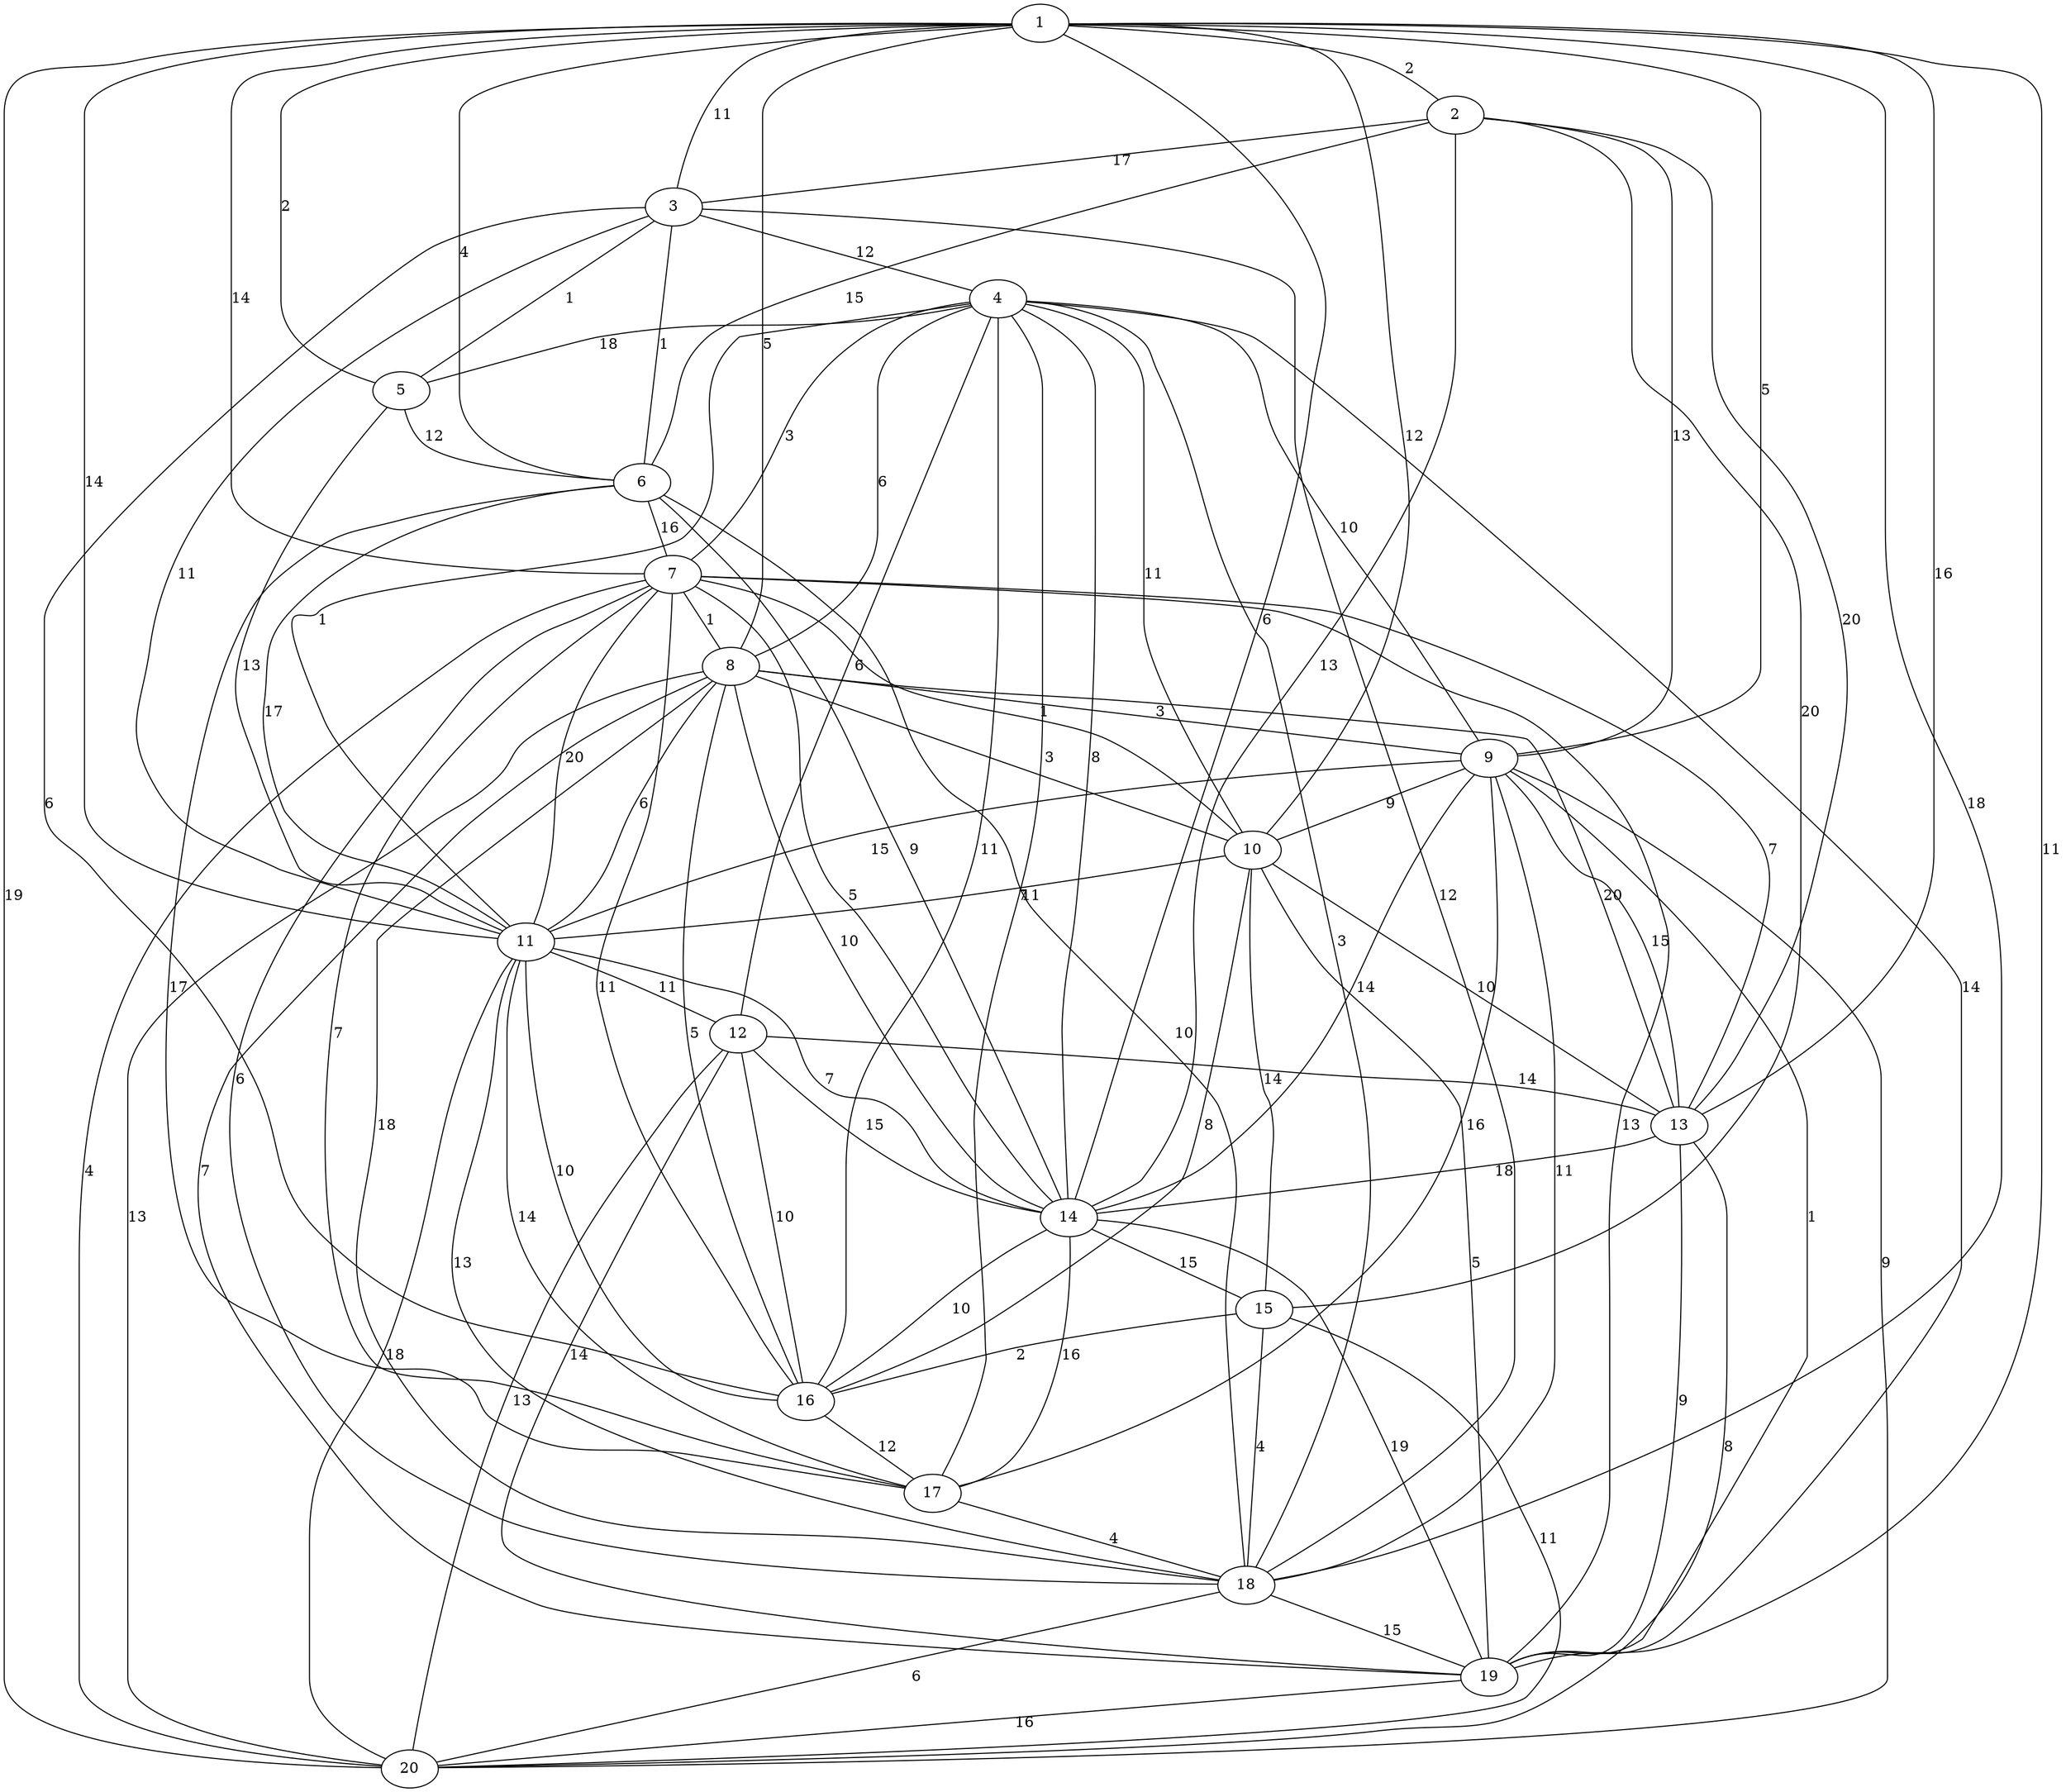 graph G {
 1 -- 18 [label="18"];
 1 -- 13 [label="16"];
 1 -- 5 [label="2"];
 1 -- 10 [label="12"];
 1 -- 19 [label="11"];
 1 -- 14 [label="6"];
 1 -- 6 [label="4"];
 1 -- 20 [label="19"];
 1 -- 7 [label="14"];
 1 -- 3 [label="11"];
 1 -- 8 [label="5"];
 1 -- 11 [label="14"];
 1 -- 9 [label="5"];
 1 -- 2 [label="2"];
 2 -- 9 [label="13"];
 2 -- 6 [label="15"];
 2 -- 13 [label="20"];
 2 -- 15 [label="20"];
 2 -- 14 [label="13"];
 2 -- 3 [label="17"];
 3 -- 18 [label="12"];
 3 -- 16 [label="6"];
 3 -- 11 [label="11"];
 3 -- 6 [label="1"];
 3 -- 5 [label="1"];
 3 -- 4 [label="12"];
 4 -- 18 [label="3"];
 4 -- 14 [label="8"];
 4 -- 10 [label="11"];
 4 -- 9 [label="10"];
 4 -- 7 [label="3"];
 4 -- 17 [label="11"];
 4 -- 19 [label="14"];
 4 -- 12 [label="6"];
 4 -- 11 [label="1"];
 4 -- 16 [label="11"];
 4 -- 8 [label="6"];
 4 -- 5 [label="18"];
 5 -- 11 [label="13"];
 5 -- 6 [label="12"];
 6 -- 18 [label="10"];
 6 -- 11 [label="17"];
 6 -- 14 [label="9"];
 6 -- 17 [label="17"];
 6 -- 7 [label="16"];
 7 -- 11 [label="20"];
 7 -- 16 [label="11"];
 7 -- 20 [label="4"];
 7 -- 19 [label="13"];
 7 -- 13 [label="7"];
 7 -- 17 [label="7"];
 7 -- 14 [label="5"];
 7 -- 10 [label="1"];
 7 -- 18 [label="6"];
 7 -- 8 [label="1"];
 8 -- 19 [label="7"];
 8 -- 18 [label="18"];
 8 -- 16 [label="5"];
 8 -- 14 [label="10"];
 8 -- 11 [label="6"];
 8 -- 13 [label="20"];
 8 -- 20 [label="13"];
 8 -- 10 [label="3"];
 8 -- 9 [label="3"];
 9 -- 20 [label="9"];
 9 -- 19 [label="1"];
 9 -- 18 [label="11"];
 9 -- 13 [label="15"];
 9 -- 11 [label="15"];
 9 -- 14 [label="14"];
 9 -- 17 [label="16"];
 9 -- 10 [label="9"];
 10 -- 19 [label="5"];
 10 -- 13 [label="10"];
 10 -- 16 [label="8"];
 10 -- 15 [label="14"];
 10 -- 11 [label="7"];
 11 -- 17 [label="14"];
 11 -- 14 [label="7"];
 11 -- 18 [label="13"];
 11 -- 20 [label="18"];
 11 -- 16 [label="10"];
 11 -- 12 [label="11"];
 12 -- 19 [label="14"];
 12 -- 16 [label="10"];
 12 -- 14 [label="15"];
 12 -- 20 [label="13"];
 12 -- 13 [label="14"];
 13 -- 20 [label="8"];
 13 -- 19 [label="9"];
 13 -- 14 [label="18"];
 14 -- 17 [label="16"];
 14 -- 16 [label="10"];
 14 -- 19 [label="19"];
 14 -- 15 [label="15"];
 15 -- 20 [label="11"];
 15 -- 18 [label="4"];
 15 -- 16 [label="2"];
 16 -- 17 [label="12"];
 17 -- 18 [label="4"];
 18 -- 20 [label="6"];
 18 -- 19 [label="15"];
 19 -- 20 [label="16"];
}
